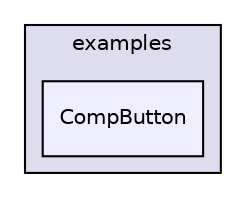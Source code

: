 digraph "examples/CompButton" {
  compound=true
  node [ fontsize="10", fontname="Helvetica"];
  edge [ labelfontsize="10", labelfontname="Helvetica"];
  subgraph clusterdir_d28a4824dc47e487b107a5db32ef43c4 {
    graph [ bgcolor="#ddddee", pencolor="black", label="examples" fontname="Helvetica", fontsize="10", URL="dir_d28a4824dc47e487b107a5db32ef43c4.html"]
  dir_9bbf8342b0f9a157b7af08fe1412fc17 [shape=box, label="CompButton", style="filled", fillcolor="#eeeeff", pencolor="black", URL="dir_9bbf8342b0f9a157b7af08fe1412fc17.html"];
  }
}
